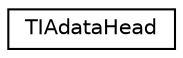 digraph "Graphical Class Hierarchy"
{
  edge [fontname="Helvetica",fontsize="10",labelfontname="Helvetica",labelfontsize="10"];
  node [fontname="Helvetica",fontsize="10",shape=record];
  rankdir="LR";
  Node0 [label="TIAdataHead",height=0.2,width=0.4,color="black", fillcolor="white", style="filled",URL="$structTIAdataHead.html"];
}
